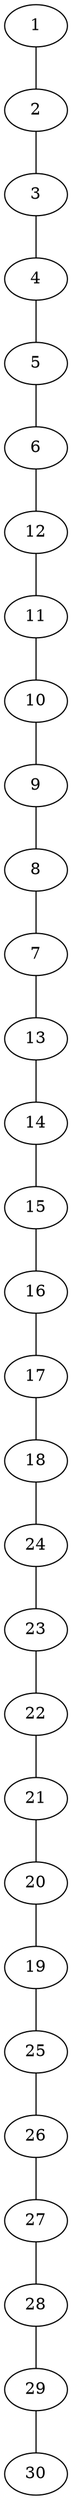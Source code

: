 graph g_m_29{
1--2
2--3
3--4
4--5
5--6
6--12
12--11
11--10
10--9
9--8
8--7
7--13
13--14
14--15
15--16
16--17
17--18
18--24
24--23
23--22
22--21
21--20
20--19
19--25
25--26
26--27
27--28
28--29
29--30
}
